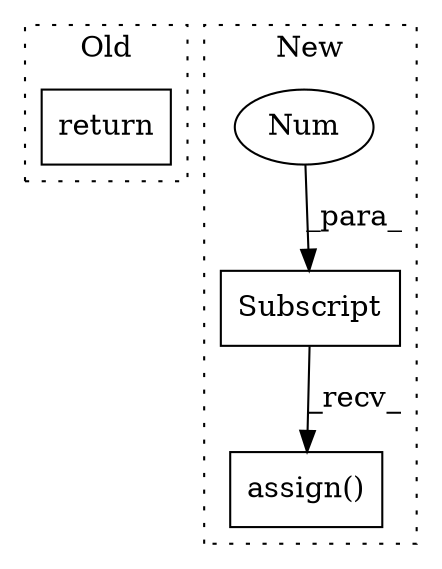 digraph G {
subgraph cluster0 {
1 [label="return" a="93" s="9788" l="7" shape="box"];
label = "Old";
style="dotted";
}
subgraph cluster1 {
2 [label="assign()" a="75" s="10779" l="31" shape="box"];
3 [label="Subscript" a="63" s="10779,0" l="22,0" shape="box"];
4 [label="Num" a="76" s="10799" l="1" shape="ellipse"];
label = "New";
style="dotted";
}
3 -> 2 [label="_recv_"];
4 -> 3 [label="_para_"];
}